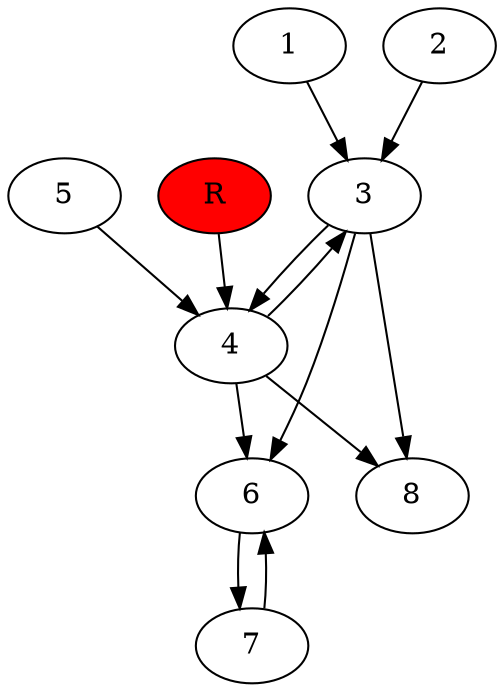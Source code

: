 digraph prb32443 {
	1
	2
	3
	4
	5
	6
	7
	8
	R [fillcolor="#ff0000" style=filled]
	1 -> 3
	2 -> 3
	3 -> 4
	3 -> 6
	3 -> 8
	4 -> 3
	4 -> 6
	4 -> 8
	5 -> 4
	6 -> 7
	7 -> 6
	R -> 4
}
